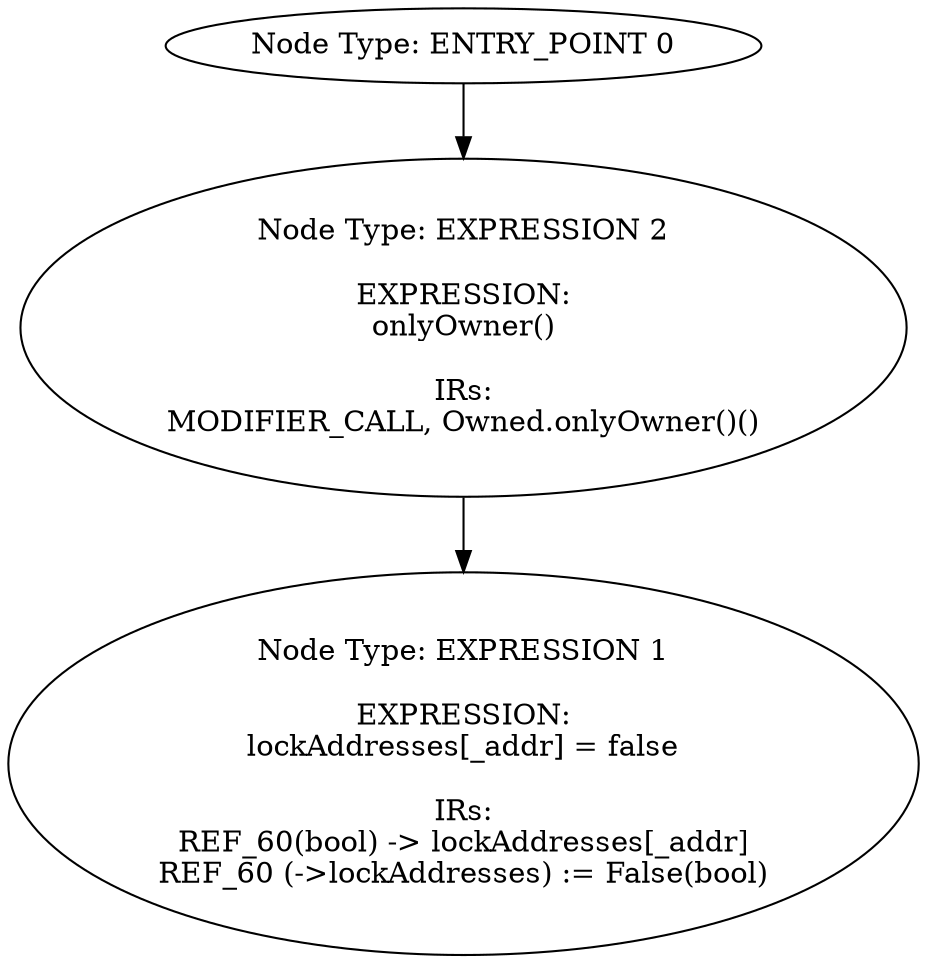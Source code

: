 digraph{
0[label="Node Type: ENTRY_POINT 0
"];
0->2;
1[label="Node Type: EXPRESSION 1

EXPRESSION:
lockAddresses[_addr] = false

IRs:
REF_60(bool) -> lockAddresses[_addr]
REF_60 (->lockAddresses) := False(bool)"];
2[label="Node Type: EXPRESSION 2

EXPRESSION:
onlyOwner()

IRs:
MODIFIER_CALL, Owned.onlyOwner()()"];
2->1;
}
